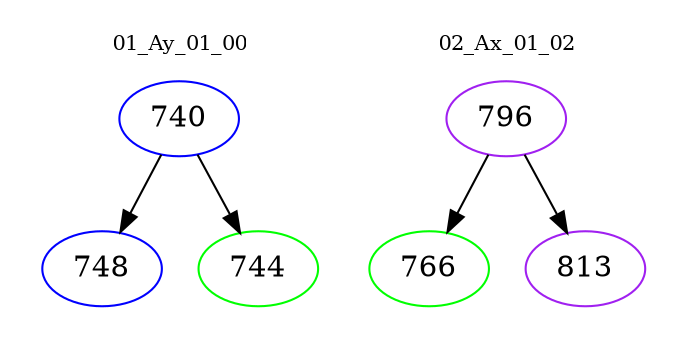 digraph{
subgraph cluster_0 {
color = white
label = "01_Ay_01_00";
fontsize=10;
T0_740 [label="740", color="blue"]
T0_740 -> T0_748 [color="black"]
T0_748 [label="748", color="blue"]
T0_740 -> T0_744 [color="black"]
T0_744 [label="744", color="green"]
}
subgraph cluster_1 {
color = white
label = "02_Ax_01_02";
fontsize=10;
T1_796 [label="796", color="purple"]
T1_796 -> T1_766 [color="black"]
T1_766 [label="766", color="green"]
T1_796 -> T1_813 [color="black"]
T1_813 [label="813", color="purple"]
}
}
